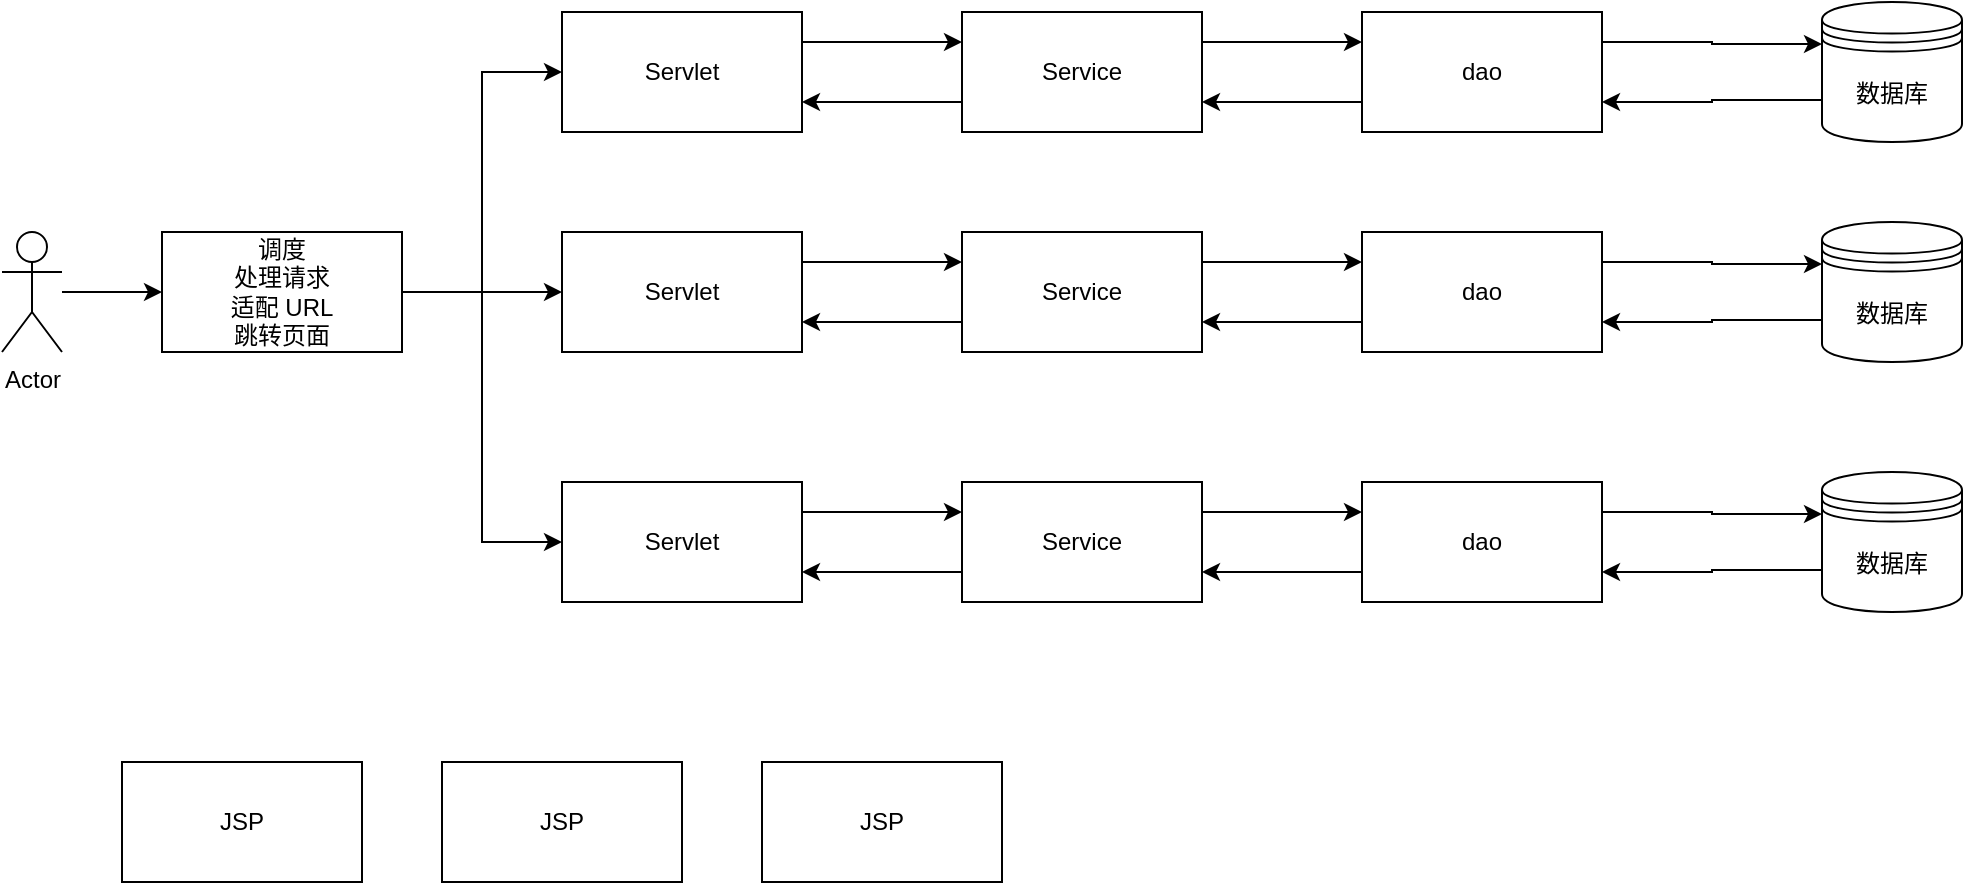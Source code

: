 <mxfile version="20.1.3" type="github">
  <diagram id="4tOisqnhH95XmzhV952y" name="第 1 页">
    <mxGraphModel dx="521" dy="689" grid="0" gridSize="10" guides="1" tooltips="1" connect="1" arrows="1" fold="1" page="0" pageScale="1" pageWidth="827" pageHeight="1169" math="0" shadow="0">
      <root>
        <mxCell id="0" />
        <mxCell id="1" parent="0" />
        <mxCell id="DMb4ahATADNOb4X12-S3-3" style="edgeStyle=orthogonalEdgeStyle;rounded=0;orthogonalLoop=1;jettySize=auto;html=1;" edge="1" parent="1" source="DMb4ahATADNOb4X12-S3-1" target="DMb4ahATADNOb4X12-S3-2">
          <mxGeometry relative="1" as="geometry" />
        </mxCell>
        <mxCell id="DMb4ahATADNOb4X12-S3-1" value="Actor" style="shape=umlActor;verticalLabelPosition=bottom;verticalAlign=top;html=1;outlineConnect=0;" vertex="1" parent="1">
          <mxGeometry x="40" y="260" width="30" height="60" as="geometry" />
        </mxCell>
        <mxCell id="DMb4ahATADNOb4X12-S3-16" style="edgeStyle=orthogonalEdgeStyle;rounded=0;orthogonalLoop=1;jettySize=auto;html=1;entryX=0;entryY=0.5;entryDx=0;entryDy=0;" edge="1" parent="1" source="DMb4ahATADNOb4X12-S3-2" target="DMb4ahATADNOb4X12-S3-4">
          <mxGeometry relative="1" as="geometry" />
        </mxCell>
        <mxCell id="DMb4ahATADNOb4X12-S3-47" style="edgeStyle=orthogonalEdgeStyle;rounded=0;orthogonalLoop=1;jettySize=auto;html=1;" edge="1" parent="1" source="DMb4ahATADNOb4X12-S3-2" target="DMb4ahATADNOb4X12-S3-28">
          <mxGeometry relative="1" as="geometry" />
        </mxCell>
        <mxCell id="DMb4ahATADNOb4X12-S3-48" style="edgeStyle=orthogonalEdgeStyle;rounded=0;orthogonalLoop=1;jettySize=auto;html=1;entryX=0;entryY=0.5;entryDx=0;entryDy=0;" edge="1" parent="1" source="DMb4ahATADNOb4X12-S3-2" target="DMb4ahATADNOb4X12-S3-38">
          <mxGeometry relative="1" as="geometry" />
        </mxCell>
        <mxCell id="DMb4ahATADNOb4X12-S3-2" value="调度&lt;br&gt;处理请求&lt;br&gt;适配 URL&lt;br&gt;跳转页面" style="rounded=0;whiteSpace=wrap;html=1;" vertex="1" parent="1">
          <mxGeometry x="120" y="260" width="120" height="60" as="geometry" />
        </mxCell>
        <mxCell id="DMb4ahATADNOb4X12-S3-9" style="edgeStyle=orthogonalEdgeStyle;rounded=0;orthogonalLoop=1;jettySize=auto;html=1;exitX=1;exitY=0.25;exitDx=0;exitDy=0;entryX=0;entryY=0.25;entryDx=0;entryDy=0;" edge="1" parent="1" source="DMb4ahATADNOb4X12-S3-4" target="DMb4ahATADNOb4X12-S3-5">
          <mxGeometry relative="1" as="geometry" />
        </mxCell>
        <mxCell id="DMb4ahATADNOb4X12-S3-4" value="Servlet" style="rounded=0;whiteSpace=wrap;html=1;" vertex="1" parent="1">
          <mxGeometry x="320" y="150" width="120" height="60" as="geometry" />
        </mxCell>
        <mxCell id="DMb4ahATADNOb4X12-S3-10" style="edgeStyle=orthogonalEdgeStyle;rounded=0;orthogonalLoop=1;jettySize=auto;html=1;exitX=1;exitY=0.25;exitDx=0;exitDy=0;entryX=0;entryY=0.25;entryDx=0;entryDy=0;" edge="1" parent="1" source="DMb4ahATADNOb4X12-S3-5" target="DMb4ahATADNOb4X12-S3-6">
          <mxGeometry relative="1" as="geometry" />
        </mxCell>
        <mxCell id="DMb4ahATADNOb4X12-S3-15" style="edgeStyle=orthogonalEdgeStyle;rounded=0;orthogonalLoop=1;jettySize=auto;html=1;exitX=0;exitY=0.75;exitDx=0;exitDy=0;entryX=1;entryY=0.75;entryDx=0;entryDy=0;" edge="1" parent="1" source="DMb4ahATADNOb4X12-S3-5" target="DMb4ahATADNOb4X12-S3-4">
          <mxGeometry relative="1" as="geometry" />
        </mxCell>
        <mxCell id="DMb4ahATADNOb4X12-S3-5" value="Service" style="rounded=0;whiteSpace=wrap;html=1;" vertex="1" parent="1">
          <mxGeometry x="520" y="150" width="120" height="60" as="geometry" />
        </mxCell>
        <mxCell id="DMb4ahATADNOb4X12-S3-11" style="edgeStyle=orthogonalEdgeStyle;rounded=0;orthogonalLoop=1;jettySize=auto;html=1;exitX=1;exitY=0.25;exitDx=0;exitDy=0;entryX=0;entryY=0.3;entryDx=0;entryDy=0;" edge="1" parent="1" source="DMb4ahATADNOb4X12-S3-6" target="DMb4ahATADNOb4X12-S3-8">
          <mxGeometry relative="1" as="geometry" />
        </mxCell>
        <mxCell id="DMb4ahATADNOb4X12-S3-14" style="edgeStyle=orthogonalEdgeStyle;rounded=0;orthogonalLoop=1;jettySize=auto;html=1;exitX=0;exitY=0.75;exitDx=0;exitDy=0;entryX=1;entryY=0.75;entryDx=0;entryDy=0;" edge="1" parent="1" source="DMb4ahATADNOb4X12-S3-6" target="DMb4ahATADNOb4X12-S3-5">
          <mxGeometry relative="1" as="geometry" />
        </mxCell>
        <mxCell id="DMb4ahATADNOb4X12-S3-6" value="dao" style="rounded=0;whiteSpace=wrap;html=1;" vertex="1" parent="1">
          <mxGeometry x="720" y="150" width="120" height="60" as="geometry" />
        </mxCell>
        <mxCell id="DMb4ahATADNOb4X12-S3-13" style="edgeStyle=orthogonalEdgeStyle;rounded=0;orthogonalLoop=1;jettySize=auto;html=1;exitX=0;exitY=0.7;exitDx=0;exitDy=0;entryX=1;entryY=0.75;entryDx=0;entryDy=0;" edge="1" parent="1" source="DMb4ahATADNOb4X12-S3-8" target="DMb4ahATADNOb4X12-S3-6">
          <mxGeometry relative="1" as="geometry" />
        </mxCell>
        <mxCell id="DMb4ahATADNOb4X12-S3-8" value="数据库" style="shape=datastore;whiteSpace=wrap;html=1;" vertex="1" parent="1">
          <mxGeometry x="950" y="145" width="70" height="70" as="geometry" />
        </mxCell>
        <mxCell id="DMb4ahATADNOb4X12-S3-27" style="edgeStyle=orthogonalEdgeStyle;rounded=0;orthogonalLoop=1;jettySize=auto;html=1;exitX=1;exitY=0.25;exitDx=0;exitDy=0;entryX=0;entryY=0.25;entryDx=0;entryDy=0;" edge="1" source="DMb4ahATADNOb4X12-S3-28" target="DMb4ahATADNOb4X12-S3-31" parent="1">
          <mxGeometry relative="1" as="geometry" />
        </mxCell>
        <mxCell id="DMb4ahATADNOb4X12-S3-28" value="Servlet" style="rounded=0;whiteSpace=wrap;html=1;" vertex="1" parent="1">
          <mxGeometry x="320" y="260" width="120" height="60" as="geometry" />
        </mxCell>
        <mxCell id="DMb4ahATADNOb4X12-S3-29" style="edgeStyle=orthogonalEdgeStyle;rounded=0;orthogonalLoop=1;jettySize=auto;html=1;exitX=1;exitY=0.25;exitDx=0;exitDy=0;entryX=0;entryY=0.25;entryDx=0;entryDy=0;" edge="1" source="DMb4ahATADNOb4X12-S3-31" target="DMb4ahATADNOb4X12-S3-34" parent="1">
          <mxGeometry relative="1" as="geometry" />
        </mxCell>
        <mxCell id="DMb4ahATADNOb4X12-S3-30" style="edgeStyle=orthogonalEdgeStyle;rounded=0;orthogonalLoop=1;jettySize=auto;html=1;exitX=0;exitY=0.75;exitDx=0;exitDy=0;entryX=1;entryY=0.75;entryDx=0;entryDy=0;" edge="1" source="DMb4ahATADNOb4X12-S3-31" target="DMb4ahATADNOb4X12-S3-28" parent="1">
          <mxGeometry relative="1" as="geometry" />
        </mxCell>
        <mxCell id="DMb4ahATADNOb4X12-S3-31" value="Service" style="rounded=0;whiteSpace=wrap;html=1;" vertex="1" parent="1">
          <mxGeometry x="520" y="260" width="120" height="60" as="geometry" />
        </mxCell>
        <mxCell id="DMb4ahATADNOb4X12-S3-32" style="edgeStyle=orthogonalEdgeStyle;rounded=0;orthogonalLoop=1;jettySize=auto;html=1;exitX=1;exitY=0.25;exitDx=0;exitDy=0;entryX=0;entryY=0.3;entryDx=0;entryDy=0;" edge="1" source="DMb4ahATADNOb4X12-S3-34" target="DMb4ahATADNOb4X12-S3-36" parent="1">
          <mxGeometry relative="1" as="geometry" />
        </mxCell>
        <mxCell id="DMb4ahATADNOb4X12-S3-33" style="edgeStyle=orthogonalEdgeStyle;rounded=0;orthogonalLoop=1;jettySize=auto;html=1;exitX=0;exitY=0.75;exitDx=0;exitDy=0;entryX=1;entryY=0.75;entryDx=0;entryDy=0;" edge="1" source="DMb4ahATADNOb4X12-S3-34" target="DMb4ahATADNOb4X12-S3-31" parent="1">
          <mxGeometry relative="1" as="geometry" />
        </mxCell>
        <mxCell id="DMb4ahATADNOb4X12-S3-34" value="dao" style="rounded=0;whiteSpace=wrap;html=1;" vertex="1" parent="1">
          <mxGeometry x="720" y="260" width="120" height="60" as="geometry" />
        </mxCell>
        <mxCell id="DMb4ahATADNOb4X12-S3-35" style="edgeStyle=orthogonalEdgeStyle;rounded=0;orthogonalLoop=1;jettySize=auto;html=1;exitX=0;exitY=0.7;exitDx=0;exitDy=0;entryX=1;entryY=0.75;entryDx=0;entryDy=0;" edge="1" source="DMb4ahATADNOb4X12-S3-36" target="DMb4ahATADNOb4X12-S3-34" parent="1">
          <mxGeometry relative="1" as="geometry" />
        </mxCell>
        <mxCell id="DMb4ahATADNOb4X12-S3-36" value="数据库" style="shape=datastore;whiteSpace=wrap;html=1;" vertex="1" parent="1">
          <mxGeometry x="950" y="255" width="70" height="70" as="geometry" />
        </mxCell>
        <mxCell id="DMb4ahATADNOb4X12-S3-37" style="edgeStyle=orthogonalEdgeStyle;rounded=0;orthogonalLoop=1;jettySize=auto;html=1;exitX=1;exitY=0.25;exitDx=0;exitDy=0;entryX=0;entryY=0.25;entryDx=0;entryDy=0;" edge="1" source="DMb4ahATADNOb4X12-S3-38" target="DMb4ahATADNOb4X12-S3-41" parent="1">
          <mxGeometry relative="1" as="geometry" />
        </mxCell>
        <mxCell id="DMb4ahATADNOb4X12-S3-38" value="Servlet" style="rounded=0;whiteSpace=wrap;html=1;" vertex="1" parent="1">
          <mxGeometry x="320" y="385" width="120" height="60" as="geometry" />
        </mxCell>
        <mxCell id="DMb4ahATADNOb4X12-S3-39" style="edgeStyle=orthogonalEdgeStyle;rounded=0;orthogonalLoop=1;jettySize=auto;html=1;exitX=1;exitY=0.25;exitDx=0;exitDy=0;entryX=0;entryY=0.25;entryDx=0;entryDy=0;" edge="1" source="DMb4ahATADNOb4X12-S3-41" target="DMb4ahATADNOb4X12-S3-44" parent="1">
          <mxGeometry relative="1" as="geometry" />
        </mxCell>
        <mxCell id="DMb4ahATADNOb4X12-S3-40" style="edgeStyle=orthogonalEdgeStyle;rounded=0;orthogonalLoop=1;jettySize=auto;html=1;exitX=0;exitY=0.75;exitDx=0;exitDy=0;entryX=1;entryY=0.75;entryDx=0;entryDy=0;" edge="1" source="DMb4ahATADNOb4X12-S3-41" target="DMb4ahATADNOb4X12-S3-38" parent="1">
          <mxGeometry relative="1" as="geometry" />
        </mxCell>
        <mxCell id="DMb4ahATADNOb4X12-S3-41" value="Service" style="rounded=0;whiteSpace=wrap;html=1;" vertex="1" parent="1">
          <mxGeometry x="520" y="385" width="120" height="60" as="geometry" />
        </mxCell>
        <mxCell id="DMb4ahATADNOb4X12-S3-42" style="edgeStyle=orthogonalEdgeStyle;rounded=0;orthogonalLoop=1;jettySize=auto;html=1;exitX=1;exitY=0.25;exitDx=0;exitDy=0;entryX=0;entryY=0.3;entryDx=0;entryDy=0;" edge="1" source="DMb4ahATADNOb4X12-S3-44" target="DMb4ahATADNOb4X12-S3-46" parent="1">
          <mxGeometry relative="1" as="geometry" />
        </mxCell>
        <mxCell id="DMb4ahATADNOb4X12-S3-43" style="edgeStyle=orthogonalEdgeStyle;rounded=0;orthogonalLoop=1;jettySize=auto;html=1;exitX=0;exitY=0.75;exitDx=0;exitDy=0;entryX=1;entryY=0.75;entryDx=0;entryDy=0;" edge="1" source="DMb4ahATADNOb4X12-S3-44" target="DMb4ahATADNOb4X12-S3-41" parent="1">
          <mxGeometry relative="1" as="geometry" />
        </mxCell>
        <mxCell id="DMb4ahATADNOb4X12-S3-44" value="dao" style="rounded=0;whiteSpace=wrap;html=1;" vertex="1" parent="1">
          <mxGeometry x="720" y="385" width="120" height="60" as="geometry" />
        </mxCell>
        <mxCell id="DMb4ahATADNOb4X12-S3-45" style="edgeStyle=orthogonalEdgeStyle;rounded=0;orthogonalLoop=1;jettySize=auto;html=1;exitX=0;exitY=0.7;exitDx=0;exitDy=0;entryX=1;entryY=0.75;entryDx=0;entryDy=0;" edge="1" source="DMb4ahATADNOb4X12-S3-46" target="DMb4ahATADNOb4X12-S3-44" parent="1">
          <mxGeometry relative="1" as="geometry" />
        </mxCell>
        <mxCell id="DMb4ahATADNOb4X12-S3-46" value="数据库" style="shape=datastore;whiteSpace=wrap;html=1;" vertex="1" parent="1">
          <mxGeometry x="950" y="380" width="70" height="70" as="geometry" />
        </mxCell>
        <mxCell id="DMb4ahATADNOb4X12-S3-49" value="JSP" style="rounded=0;whiteSpace=wrap;html=1;" vertex="1" parent="1">
          <mxGeometry x="100" y="525" width="120" height="60" as="geometry" />
        </mxCell>
        <mxCell id="DMb4ahATADNOb4X12-S3-50" value="JSP" style="rounded=0;whiteSpace=wrap;html=1;" vertex="1" parent="1">
          <mxGeometry x="260" y="525" width="120" height="60" as="geometry" />
        </mxCell>
        <mxCell id="DMb4ahATADNOb4X12-S3-51" value="JSP" style="rounded=0;whiteSpace=wrap;html=1;" vertex="1" parent="1">
          <mxGeometry x="420" y="525" width="120" height="60" as="geometry" />
        </mxCell>
      </root>
    </mxGraphModel>
  </diagram>
</mxfile>
